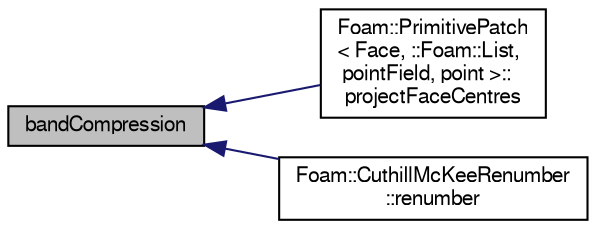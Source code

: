digraph "bandCompression"
{
  bgcolor="transparent";
  edge [fontname="FreeSans",fontsize="10",labelfontname="FreeSans",labelfontsize="10"];
  node [fontname="FreeSans",fontsize="10",shape=record];
  rankdir="LR";
  Node111334 [label="bandCompression",height=0.2,width=0.4,color="black", fillcolor="grey75", style="filled", fontcolor="black"];
  Node111334 -> Node111335 [dir="back",color="midnightblue",fontsize="10",style="solid",fontname="FreeSans"];
  Node111335 [label="Foam::PrimitivePatch\l\< Face, ::Foam::List,\l pointField, point \>::\lprojectFaceCentres",height=0.2,width=0.4,color="black",URL="$a27538.html#aa3593d3c23c08ea961dbe5bf9d4413f5"];
  Node111334 -> Node111336 [dir="back",color="midnightblue",fontsize="10",style="solid",fontname="FreeSans"];
  Node111336 [label="Foam::CuthillMcKeeRenumber\l::renumber",height=0.2,width=0.4,color="black",URL="$a29202.html#a43e03f902cbbeb39d4552a7e1cee9e73",tooltip="Return the order in which cells need to be visited, i.e. "];
}
